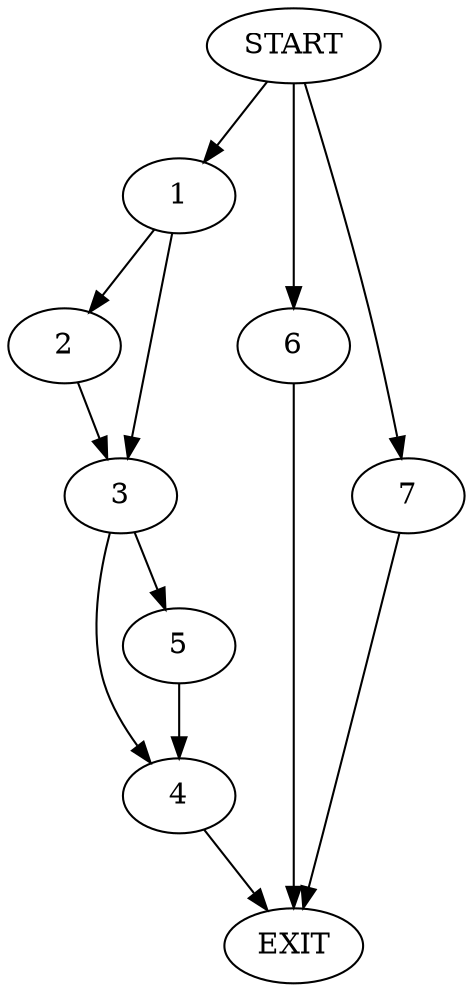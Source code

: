 digraph {
0 [label="START"]
8 [label="EXIT"]
0 -> 1
1 -> 2
1 -> 3
3 -> 4
3 -> 5
2 -> 3
4 -> 8
5 -> 4
0 -> 6
6 -> 8
0 -> 7
7 -> 8
}
